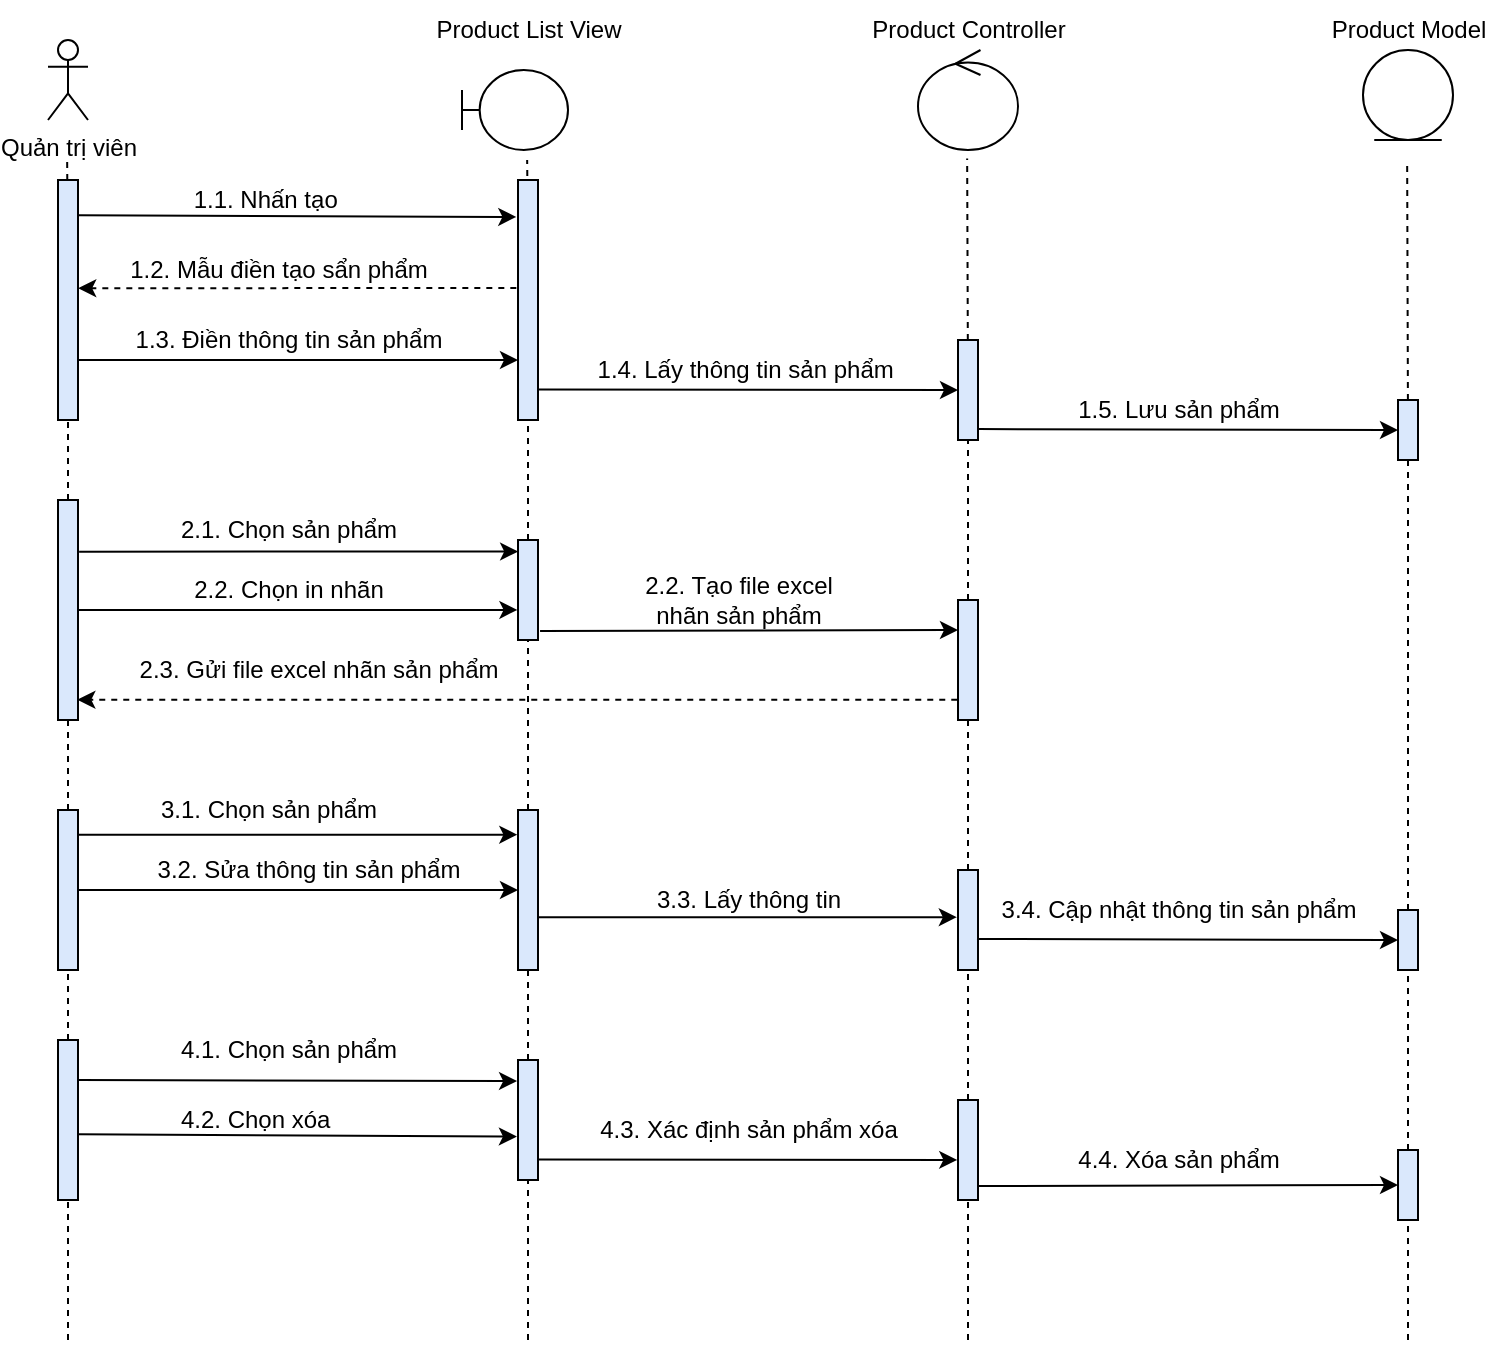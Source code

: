 <mxfile version="20.5.3" type="device"><diagram id="KfgxXv5icsf5Ew16Bws6" name="Trang-1"><mxGraphModel dx="1221" dy="644" grid="1" gridSize="10" guides="1" tooltips="1" connect="1" arrows="1" fold="1" page="1" pageScale="1" pageWidth="827" pageHeight="1169" math="0" shadow="0"><root><mxCell id="0"/><mxCell id="1" parent="0"/><mxCell id="RIBhqkLaFPJIemrYLtE8-1" value="" style="endArrow=none;dashed=1;html=1;rounded=0;startArrow=none;" parent="1" source="RIBhqkLaFPJIemrYLtE8-70" target="RIBhqkLaFPJIemrYLtE8-52" edge="1"><mxGeometry width="50" height="50" relative="1" as="geometry"><mxPoint x="439.58" y="600.693" as="sourcePoint"/><mxPoint x="439.58" y="210" as="targetPoint"/></mxGeometry></mxCell><mxCell id="RIBhqkLaFPJIemrYLtE8-2" value="Quản trị viên" style="shape=umlActor;verticalLabelPosition=bottom;verticalAlign=top;html=1;outlineConnect=0;" parent="1" vertex="1"><mxGeometry x="200" y="150" width="20" height="40" as="geometry"/></mxCell><mxCell id="RIBhqkLaFPJIemrYLtE8-3" value="" style="endArrow=none;dashed=1;html=1;rounded=0;startArrow=none;" parent="1" source="RIBhqkLaFPJIemrYLtE8-7" edge="1"><mxGeometry width="50" height="50" relative="1" as="geometry"><mxPoint x="209.58" y="600.693" as="sourcePoint"/><mxPoint x="209.58" y="210" as="targetPoint"/></mxGeometry></mxCell><mxCell id="RIBhqkLaFPJIemrYLtE8-4" value="" style="endArrow=none;dashed=1;html=1;rounded=0;startArrow=none;" parent="1" source="RIBhqkLaFPJIemrYLtE8-52" edge="1"><mxGeometry width="50" height="50" relative="1" as="geometry"><mxPoint x="439.58" y="600.693" as="sourcePoint"/><mxPoint x="439.58" y="210" as="targetPoint"/></mxGeometry></mxCell><mxCell id="RIBhqkLaFPJIemrYLtE8-5" value="" style="endArrow=none;dashed=1;html=1;rounded=0;startArrow=none;" parent="1" source="RIBhqkLaFPJIemrYLtE8-11" edge="1"><mxGeometry width="50" height="50" relative="1" as="geometry"><mxPoint x="659.58" y="600.003" as="sourcePoint"/><mxPoint x="659.58" y="209.31" as="targetPoint"/></mxGeometry></mxCell><mxCell id="RIBhqkLaFPJIemrYLtE8-6" value="" style="endArrow=none;dashed=1;html=1;rounded=0;startArrow=none;" parent="1" source="RIBhqkLaFPJIemrYLtE8-16" edge="1"><mxGeometry width="50" height="50" relative="1" as="geometry"><mxPoint x="879.58" y="600.693" as="sourcePoint"/><mxPoint x="879.58" y="210" as="targetPoint"/></mxGeometry></mxCell><mxCell id="RIBhqkLaFPJIemrYLtE8-7" value="" style="rounded=0;whiteSpace=wrap;html=1;fillColor=#DAE8FC;" parent="1" vertex="1"><mxGeometry x="205" y="220" width="10" height="120" as="geometry"/></mxCell><mxCell id="RIBhqkLaFPJIemrYLtE8-8" value="" style="endArrow=none;dashed=1;html=1;rounded=0;startArrow=none;entryX=0.5;entryY=1;entryDx=0;entryDy=0;" parent="1" source="RIBhqkLaFPJIemrYLtE8-68" target="RIBhqkLaFPJIemrYLtE8-7" edge="1"><mxGeometry width="50" height="50" relative="1" as="geometry"><mxPoint x="210" y="650" as="sourcePoint"/><mxPoint x="210" y="390" as="targetPoint"/></mxGeometry></mxCell><mxCell id="RIBhqkLaFPJIemrYLtE8-9" value="" style="endArrow=classic;html=1;rounded=0;entryX=-0.085;entryY=0.154;entryDx=0;entryDy=0;entryPerimeter=0;exitX=1.007;exitY=0.147;exitDx=0;exitDy=0;exitPerimeter=0;" parent="1" target="RIBhqkLaFPJIemrYLtE8-53" edge="1" source="RIBhqkLaFPJIemrYLtE8-7"><mxGeometry width="50" height="50" relative="1" as="geometry"><mxPoint x="220" y="238" as="sourcePoint"/><mxPoint x="430" y="238" as="targetPoint"/></mxGeometry></mxCell><mxCell id="RIBhqkLaFPJIemrYLtE8-10" value="1.1. Nhấn tạo&amp;nbsp;" style="text;html=1;align=center;verticalAlign=middle;resizable=0;points=[];autosize=1;strokeColor=none;fillColor=none;" parent="1" vertex="1"><mxGeometry x="260" y="215" width="100" height="30" as="geometry"/></mxCell><mxCell id="RIBhqkLaFPJIemrYLtE8-11" value="" style="rounded=0;whiteSpace=wrap;html=1;fillColor=#DAE8FC;" parent="1" vertex="1"><mxGeometry x="655" y="300" width="10" height="50" as="geometry"/></mxCell><mxCell id="RIBhqkLaFPJIemrYLtE8-12" value="" style="endArrow=none;dashed=1;html=1;rounded=0;startArrow=none;entryX=0.5;entryY=1;entryDx=0;entryDy=0;" parent="1" source="m-fB6N-yUe0HPL09H3do-1" target="RIBhqkLaFPJIemrYLtE8-11" edge="1"><mxGeometry width="50" height="50" relative="1" as="geometry"><mxPoint x="660" y="650" as="sourcePoint"/><mxPoint x="660" y="390" as="targetPoint"/></mxGeometry></mxCell><mxCell id="RIBhqkLaFPJIemrYLtE8-16" value="" style="rounded=0;whiteSpace=wrap;html=1;fillColor=#DAE8FC;" parent="1" vertex="1"><mxGeometry x="875" y="330" width="10" height="30" as="geometry"/></mxCell><mxCell id="RIBhqkLaFPJIemrYLtE8-17" value="" style="endArrow=none;dashed=1;html=1;rounded=0;startArrow=none;" parent="1" source="m-fB6N-yUe0HPL09H3do-21" target="RIBhqkLaFPJIemrYLtE8-16" edge="1"><mxGeometry width="50" height="50" relative="1" as="geometry"><mxPoint x="880" y="600" as="sourcePoint"/><mxPoint x="879.58" y="210" as="targetPoint"/></mxGeometry></mxCell><mxCell id="RIBhqkLaFPJIemrYLtE8-19" value="" style="shape=umlBoundary;whiteSpace=wrap;html=1;" parent="1" vertex="1"><mxGeometry x="407" y="165" width="53" height="40" as="geometry"/></mxCell><mxCell id="RIBhqkLaFPJIemrYLtE8-20" value="Product List View" style="text;html=1;align=center;verticalAlign=middle;resizable=0;points=[];autosize=1;strokeColor=none;fillColor=none;" parent="1" vertex="1"><mxGeometry x="380" y="130" width="120" height="30" as="geometry"/></mxCell><mxCell id="RIBhqkLaFPJIemrYLtE8-21" value="Product Controller" style="text;html=1;align=center;verticalAlign=middle;resizable=0;points=[];autosize=1;strokeColor=none;fillColor=none;" parent="1" vertex="1"><mxGeometry x="600" y="130" width="120" height="30" as="geometry"/></mxCell><mxCell id="RIBhqkLaFPJIemrYLtE8-22" value="" style="ellipse;shape=umlControl;whiteSpace=wrap;html=1;" parent="1" vertex="1"><mxGeometry x="635" y="155" width="50" height="50" as="geometry"/></mxCell><mxCell id="RIBhqkLaFPJIemrYLtE8-23" value="Product Model" style="text;html=1;align=center;verticalAlign=middle;resizable=0;points=[];autosize=1;strokeColor=none;fillColor=none;" parent="1" vertex="1"><mxGeometry x="830" y="130" width="100" height="30" as="geometry"/></mxCell><mxCell id="RIBhqkLaFPJIemrYLtE8-24" value="" style="ellipse;shape=umlEntity;whiteSpace=wrap;html=1;" parent="1" vertex="1"><mxGeometry x="857.5" y="155" width="45" height="45" as="geometry"/></mxCell><mxCell id="RIBhqkLaFPJIemrYLtE8-52" value="" style="rounded=0;whiteSpace=wrap;html=1;fillColor=#DAE8FC;" parent="1" vertex="1"><mxGeometry x="435" y="230" width="10" height="50" as="geometry"/></mxCell><mxCell id="RIBhqkLaFPJIemrYLtE8-53" value="" style="rounded=0;whiteSpace=wrap;html=1;fillColor=#DAE8FC;" parent="1" vertex="1"><mxGeometry x="435" y="220" width="10" height="120" as="geometry"/></mxCell><mxCell id="RIBhqkLaFPJIemrYLtE8-59" value="" style="endArrow=classic;html=1;rounded=0;dashed=1;exitX=-0.084;exitY=0.45;exitDx=0;exitDy=0;exitPerimeter=0;entryX=1.011;entryY=0.451;entryDx=0;entryDy=0;entryPerimeter=0;" parent="1" edge="1" target="RIBhqkLaFPJIemrYLtE8-7" source="RIBhqkLaFPJIemrYLtE8-53"><mxGeometry width="50" height="50" relative="1" as="geometry"><mxPoint x="430" y="273" as="sourcePoint"/><mxPoint x="220" y="273" as="targetPoint"/></mxGeometry></mxCell><mxCell id="RIBhqkLaFPJIemrYLtE8-60" value="1.2. Mẫu điền tạo sẩn phẩm" style="text;html=1;align=center;verticalAlign=middle;resizable=0;points=[];autosize=1;strokeColor=none;fillColor=none;fontSize=12;" parent="1" vertex="1"><mxGeometry x="230" y="250" width="170" height="30" as="geometry"/></mxCell><mxCell id="RIBhqkLaFPJIemrYLtE8-62" value="" style="endArrow=classic;html=1;rounded=0;fontSize=11;exitX=1;exitY=0.75;exitDx=0;exitDy=0;entryX=0;entryY=0.75;entryDx=0;entryDy=0;" parent="1" edge="1" target="RIBhqkLaFPJIemrYLtE8-53" source="RIBhqkLaFPJIemrYLtE8-7"><mxGeometry width="50" height="50" relative="1" as="geometry"><mxPoint x="220" y="305" as="sourcePoint"/><mxPoint x="430" y="305" as="targetPoint"/></mxGeometry></mxCell><mxCell id="RIBhqkLaFPJIemrYLtE8-63" value="1.3. Điền thông tin sản phẩm" style="text;html=1;align=center;verticalAlign=middle;resizable=0;points=[];autosize=1;strokeColor=none;fillColor=none;fontSize=12;" parent="1" vertex="1"><mxGeometry x="230" y="285" width="180" height="30" as="geometry"/></mxCell><mxCell id="RIBhqkLaFPJIemrYLtE8-64" value="" style="endArrow=classic;html=1;rounded=0;fontSize=12;exitX=1.033;exitY=0.873;exitDx=0;exitDy=0;exitPerimeter=0;entryX=0;entryY=0.5;entryDx=0;entryDy=0;" parent="1" edge="1" target="RIBhqkLaFPJIemrYLtE8-11" source="RIBhqkLaFPJIemrYLtE8-53"><mxGeometry width="50" height="50" relative="1" as="geometry"><mxPoint x="450" y="310" as="sourcePoint"/><mxPoint x="650" y="310" as="targetPoint"/></mxGeometry></mxCell><mxCell id="RIBhqkLaFPJIemrYLtE8-65" value="1.4. Lấy thông tin sản phẩm&amp;nbsp;" style="text;html=1;align=center;verticalAlign=middle;resizable=0;points=[];autosize=1;strokeColor=none;fillColor=none;fontSize=12;" parent="1" vertex="1"><mxGeometry x="465" y="300" width="170" height="30" as="geometry"/></mxCell><mxCell id="RIBhqkLaFPJIemrYLtE8-66" value="" style="endArrow=classic;html=1;rounded=0;fontSize=12;exitX=1.042;exitY=0.891;exitDx=0;exitDy=0;entryX=0;entryY=0.5;entryDx=0;entryDy=0;exitPerimeter=0;" parent="1" target="RIBhqkLaFPJIemrYLtE8-16" edge="1" source="RIBhqkLaFPJIemrYLtE8-11"><mxGeometry width="50" height="50" relative="1" as="geometry"><mxPoint x="670" y="310" as="sourcePoint"/><mxPoint x="850" y="340" as="targetPoint"/></mxGeometry></mxCell><mxCell id="RIBhqkLaFPJIemrYLtE8-67" value="1.5. Lưu sản phẩm" style="text;html=1;align=center;verticalAlign=middle;resizable=0;points=[];autosize=1;strokeColor=none;fillColor=none;fontSize=12;" parent="1" vertex="1"><mxGeometry x="705" y="320" width="120" height="30" as="geometry"/></mxCell><mxCell id="RIBhqkLaFPJIemrYLtE8-68" value="" style="rounded=0;whiteSpace=wrap;html=1;fillColor=#DAE8FC;" parent="1" vertex="1"><mxGeometry x="205" y="380" width="10" height="110" as="geometry"/></mxCell><mxCell id="RIBhqkLaFPJIemrYLtE8-69" value="" style="endArrow=none;dashed=1;html=1;rounded=0;startArrow=none;" parent="1" source="m-fB6N-yUe0HPL09H3do-8" target="RIBhqkLaFPJIemrYLtE8-68" edge="1"><mxGeometry width="50" height="50" relative="1" as="geometry"><mxPoint x="210" y="650" as="sourcePoint"/><mxPoint x="210" y="390" as="targetPoint"/></mxGeometry></mxCell><mxCell id="RIBhqkLaFPJIemrYLtE8-70" value="" style="rounded=0;whiteSpace=wrap;html=1;fillColor=#DAE8FC;" parent="1" vertex="1"><mxGeometry x="435" y="400" width="10" height="50" as="geometry"/></mxCell><mxCell id="RIBhqkLaFPJIemrYLtE8-71" value="" style="endArrow=none;dashed=1;html=1;rounded=0;startArrow=none;" parent="1" source="m-fB6N-yUe0HPL09H3do-10" target="RIBhqkLaFPJIemrYLtE8-70" edge="1"><mxGeometry width="50" height="50" relative="1" as="geometry"><mxPoint x="439.58" y="650.693" as="sourcePoint"/><mxPoint x="439.97" y="330" as="targetPoint"/></mxGeometry></mxCell><mxCell id="RIBhqkLaFPJIemrYLtE8-72" value="" style="endArrow=classic;html=1;rounded=0;fontSize=12;entryX=0.007;entryY=0.115;entryDx=0;entryDy=0;exitX=1.056;exitY=0.235;exitDx=0;exitDy=0;exitPerimeter=0;entryPerimeter=0;" parent="1" edge="1" target="RIBhqkLaFPJIemrYLtE8-70" source="RIBhqkLaFPJIemrYLtE8-68"><mxGeometry width="50" height="50" relative="1" as="geometry"><mxPoint x="220" y="415" as="sourcePoint"/><mxPoint x="430" y="415" as="targetPoint"/></mxGeometry></mxCell><mxCell id="RIBhqkLaFPJIemrYLtE8-73" value="2.1. Chọn sản phẩm" style="text;html=1;align=center;verticalAlign=middle;resizable=0;points=[];autosize=1;strokeColor=none;fillColor=none;fontSize=12;" parent="1" vertex="1"><mxGeometry x="255" y="380" width="130" height="30" as="geometry"/></mxCell><mxCell id="m-fB6N-yUe0HPL09H3do-1" value="" style="rounded=0;whiteSpace=wrap;html=1;fillColor=#DAE8FC;" parent="1" vertex="1"><mxGeometry x="655" y="430" width="10" height="60" as="geometry"/></mxCell><mxCell id="m-fB6N-yUe0HPL09H3do-2" value="" style="endArrow=none;dashed=1;html=1;rounded=0;startArrow=none;" parent="1" source="m-fB6N-yUe0HPL09H3do-17" target="m-fB6N-yUe0HPL09H3do-1" edge="1"><mxGeometry width="50" height="50" relative="1" as="geometry"><mxPoint x="660" y="650" as="sourcePoint"/><mxPoint x="660" y="390" as="targetPoint"/></mxGeometry></mxCell><mxCell id="m-fB6N-yUe0HPL09H3do-3" value="" style="endArrow=classic;html=1;rounded=0;exitX=1.103;exitY=0.909;exitDx=0;exitDy=0;exitPerimeter=0;entryX=0;entryY=0.25;entryDx=0;entryDy=0;" parent="1" source="RIBhqkLaFPJIemrYLtE8-70" edge="1" target="m-fB6N-yUe0HPL09H3do-1"><mxGeometry width="50" height="50" relative="1" as="geometry"><mxPoint x="450" y="416" as="sourcePoint"/><mxPoint x="650" y="446" as="targetPoint"/><Array as="points"/></mxGeometry></mxCell><mxCell id="m-fB6N-yUe0HPL09H3do-4" value="2.2. Tạo file excel &lt;br&gt;nhãn sản phẩm" style="text;html=1;align=center;verticalAlign=middle;resizable=0;points=[];autosize=1;strokeColor=none;fillColor=none;" parent="1" vertex="1"><mxGeometry x="485" y="410" width="120" height="40" as="geometry"/></mxCell><mxCell id="m-fB6N-yUe0HPL09H3do-6" value="" style="endArrow=classic;html=1;rounded=0;dashed=1;exitX=-0.037;exitY=0.832;exitDx=0;exitDy=0;exitPerimeter=0;entryX=0.967;entryY=0.908;entryDx=0;entryDy=0;entryPerimeter=0;" parent="1" source="m-fB6N-yUe0HPL09H3do-1" edge="1" target="RIBhqkLaFPJIemrYLtE8-68"><mxGeometry width="50" height="50" relative="1" as="geometry"><mxPoint x="650" y="470" as="sourcePoint"/><mxPoint x="220" y="480" as="targetPoint"/><Array as="points"/></mxGeometry></mxCell><mxCell id="m-fB6N-yUe0HPL09H3do-7" value="2.3. Gửi file excel nhãn sản phẩm" style="text;html=1;align=center;verticalAlign=middle;resizable=0;points=[];autosize=1;strokeColor=none;fillColor=none;" parent="1" vertex="1"><mxGeometry x="235" y="450" width="200" height="30" as="geometry"/></mxCell><mxCell id="m-fB6N-yUe0HPL09H3do-8" value="" style="rounded=0;whiteSpace=wrap;html=1;fillColor=#DAE8FC;" parent="1" vertex="1"><mxGeometry x="205" y="535" width="10" height="80" as="geometry"/></mxCell><mxCell id="m-fB6N-yUe0HPL09H3do-9" value="" style="endArrow=none;dashed=1;html=1;rounded=0;startArrow=none;" parent="1" target="m-fB6N-yUe0HPL09H3do-8" edge="1"><mxGeometry width="50" height="50" relative="1" as="geometry"><mxPoint x="210" y="800" as="sourcePoint"/><mxPoint x="210" y="490.0" as="targetPoint"/></mxGeometry></mxCell><mxCell id="m-fB6N-yUe0HPL09H3do-10" value="" style="rounded=0;whiteSpace=wrap;html=1;fillColor=#DAE8FC;" parent="1" vertex="1"><mxGeometry x="435" y="535" width="10" height="80" as="geometry"/></mxCell><mxCell id="m-fB6N-yUe0HPL09H3do-11" value="" style="endArrow=none;dashed=1;html=1;rounded=0;startArrow=none;" parent="1" source="m-fB6N-yUe0HPL09H3do-30" target="m-fB6N-yUe0HPL09H3do-10" edge="1"><mxGeometry width="50" height="50" relative="1" as="geometry"><mxPoint x="440" y="770" as="sourcePoint"/><mxPoint x="439.982" y="430.0" as="targetPoint"/></mxGeometry></mxCell><mxCell id="m-fB6N-yUe0HPL09H3do-12" value="" style="endArrow=classic;html=1;rounded=0;exitX=1.019;exitY=0.154;exitDx=0;exitDy=0;exitPerimeter=0;entryX=-0.034;entryY=0.154;entryDx=0;entryDy=0;entryPerimeter=0;" parent="1" source="m-fB6N-yUe0HPL09H3do-8" target="m-fB6N-yUe0HPL09H3do-10" edge="1"><mxGeometry width="50" height="50" relative="1" as="geometry"><mxPoint x="400" y="605" as="sourcePoint"/><mxPoint x="430" y="545" as="targetPoint"/></mxGeometry></mxCell><mxCell id="m-fB6N-yUe0HPL09H3do-13" value="3.1. Chọn sản phẩm" style="text;html=1;align=center;verticalAlign=middle;resizable=0;points=[];autosize=1;strokeColor=none;fillColor=none;" parent="1" vertex="1"><mxGeometry x="245" y="520" width="130" height="30" as="geometry"/></mxCell><mxCell id="m-fB6N-yUe0HPL09H3do-15" value="" style="endArrow=classic;html=1;rounded=0;exitX=1;exitY=0.5;exitDx=0;exitDy=0;entryX=0;entryY=0.5;entryDx=0;entryDy=0;" parent="1" source="m-fB6N-yUe0HPL09H3do-8" target="m-fB6N-yUe0HPL09H3do-10" edge="1"><mxGeometry width="50" height="50" relative="1" as="geometry"><mxPoint x="420" y="595" as="sourcePoint"/><mxPoint x="470" y="545" as="targetPoint"/></mxGeometry></mxCell><mxCell id="m-fB6N-yUe0HPL09H3do-16" value="3.2. Sửa thông tin sản phẩm" style="text;html=1;align=center;verticalAlign=middle;resizable=0;points=[];autosize=1;strokeColor=none;fillColor=none;" parent="1" vertex="1"><mxGeometry x="245" y="550" width="170" height="30" as="geometry"/></mxCell><mxCell id="m-fB6N-yUe0HPL09H3do-17" value="" style="rounded=0;whiteSpace=wrap;html=1;fillColor=#DAE8FC;" parent="1" vertex="1"><mxGeometry x="655" y="565" width="10" height="50" as="geometry"/></mxCell><mxCell id="m-fB6N-yUe0HPL09H3do-18" value="" style="endArrow=none;dashed=1;html=1;rounded=0;startArrow=none;" parent="1" target="m-fB6N-yUe0HPL09H3do-17" edge="1" source="m-fB6N-yUe0HPL09H3do-36"><mxGeometry width="50" height="50" relative="1" as="geometry"><mxPoint x="660" y="770" as="sourcePoint"/><mxPoint x="660" y="480" as="targetPoint"/></mxGeometry></mxCell><mxCell id="m-fB6N-yUe0HPL09H3do-19" value="" style="endArrow=classic;html=1;rounded=0;exitX=1.011;exitY=0.671;exitDx=0;exitDy=0;exitPerimeter=0;entryX=-0.058;entryY=0.472;entryDx=0;entryDy=0;entryPerimeter=0;" parent="1" edge="1" target="m-fB6N-yUe0HPL09H3do-17" source="m-fB6N-yUe0HPL09H3do-10"><mxGeometry width="50" height="50" relative="1" as="geometry"><mxPoint x="450" y="585" as="sourcePoint"/><mxPoint x="650" y="585" as="targetPoint"/></mxGeometry></mxCell><mxCell id="m-fB6N-yUe0HPL09H3do-20" value="3.3. Lấy thông tin" style="text;html=1;align=center;verticalAlign=middle;resizable=0;points=[];autosize=1;strokeColor=none;fillColor=none;" parent="1" vertex="1"><mxGeometry x="490" y="565" width="120" height="30" as="geometry"/></mxCell><mxCell id="m-fB6N-yUe0HPL09H3do-21" value="" style="rounded=0;whiteSpace=wrap;html=1;fillColor=#DAE8FC;" parent="1" vertex="1"><mxGeometry x="875" y="585" width="10" height="30" as="geometry"/></mxCell><mxCell id="m-fB6N-yUe0HPL09H3do-22" value="" style="endArrow=none;dashed=1;html=1;rounded=0;startArrow=none;entryX=0.5;entryY=1;entryDx=0;entryDy=0;" parent="1" source="m-fB6N-yUe0HPL09H3do-39" target="m-fB6N-yUe0HPL09H3do-21" edge="1"><mxGeometry width="50" height="50" relative="1" as="geometry"><mxPoint x="880" y="800" as="sourcePoint"/><mxPoint x="880" y="630" as="targetPoint"/></mxGeometry></mxCell><mxCell id="m-fB6N-yUe0HPL09H3do-23" value="" style="endArrow=classic;html=1;rounded=0;exitX=0.949;exitY=0.69;exitDx=0;exitDy=0;entryX=0;entryY=0.5;entryDx=0;entryDy=0;exitPerimeter=0;" parent="1" source="m-fB6N-yUe0HPL09H3do-17" target="m-fB6N-yUe0HPL09H3do-21" edge="1"><mxGeometry width="50" height="50" relative="1" as="geometry"><mxPoint x="510" y="495" as="sourcePoint"/><mxPoint x="560" y="445" as="targetPoint"/></mxGeometry></mxCell><mxCell id="m-fB6N-yUe0HPL09H3do-24" value="3.4. Cập nhật thông tin sản phẩm" style="text;html=1;align=center;verticalAlign=middle;resizable=0;points=[];autosize=1;strokeColor=none;fillColor=none;" parent="1" vertex="1"><mxGeometry x="665" y="570" width="200" height="30" as="geometry"/></mxCell><mxCell id="m-fB6N-yUe0HPL09H3do-25" value="" style="endArrow=classic;html=1;rounded=0;entryX=-0.028;entryY=0.699;entryDx=0;entryDy=0;entryPerimeter=0;exitX=1;exitY=0.5;exitDx=0;exitDy=0;" parent="1" source="RIBhqkLaFPJIemrYLtE8-68" target="RIBhqkLaFPJIemrYLtE8-70" edge="1"><mxGeometry width="50" height="50" relative="1" as="geometry"><mxPoint x="220" y="430" as="sourcePoint"/><mxPoint x="265" y="390" as="targetPoint"/></mxGeometry></mxCell><mxCell id="m-fB6N-yUe0HPL09H3do-26" value="2.2. Chọn in nhãn" style="text;html=1;align=center;verticalAlign=middle;resizable=0;points=[];autosize=1;strokeColor=none;fillColor=none;" parent="1" vertex="1"><mxGeometry x="260" y="410" width="120" height="30" as="geometry"/></mxCell><mxCell id="m-fB6N-yUe0HPL09H3do-28" value="" style="rounded=0;whiteSpace=wrap;html=1;fillColor=#DAE8FC;" parent="1" vertex="1"><mxGeometry x="205" y="650" width="10" height="80" as="geometry"/></mxCell><mxCell id="m-fB6N-yUe0HPL09H3do-29" value="" style="endArrow=classic;html=1;rounded=0;exitX=1;exitY=0.25;exitDx=0;exitDy=0;entryX=-0.047;entryY=0.176;entryDx=0;entryDy=0;entryPerimeter=0;" parent="1" source="m-fB6N-yUe0HPL09H3do-28" target="m-fB6N-yUe0HPL09H3do-30" edge="1"><mxGeometry width="50" height="50" relative="1" as="geometry"><mxPoint x="410" y="630" as="sourcePoint"/><mxPoint x="430" y="670" as="targetPoint"/></mxGeometry></mxCell><mxCell id="m-fB6N-yUe0HPL09H3do-30" value="" style="rounded=0;whiteSpace=wrap;html=1;fillColor=#DAE8FC;" parent="1" vertex="1"><mxGeometry x="435" y="660" width="10" height="60" as="geometry"/></mxCell><mxCell id="m-fB6N-yUe0HPL09H3do-31" value="" style="endArrow=none;dashed=1;html=1;rounded=0;" parent="1" target="m-fB6N-yUe0HPL09H3do-30" edge="1"><mxGeometry width="50" height="50" relative="1" as="geometry"><mxPoint x="440" y="800" as="sourcePoint"/><mxPoint x="440" y="630.0" as="targetPoint"/></mxGeometry></mxCell><mxCell id="m-fB6N-yUe0HPL09H3do-33" value="4.1. Chọn sản phẩm" style="text;html=1;align=center;verticalAlign=middle;resizable=0;points=[];autosize=1;strokeColor=none;fillColor=none;" parent="1" vertex="1"><mxGeometry x="255" y="640" width="130" height="30" as="geometry"/></mxCell><mxCell id="m-fB6N-yUe0HPL09H3do-34" value="" style="endArrow=classic;html=1;rounded=0;entryX=-0.054;entryY=0.638;entryDx=0;entryDy=0;exitX=1.015;exitY=0.589;exitDx=0;exitDy=0;exitPerimeter=0;entryPerimeter=0;" parent="1" target="m-fB6N-yUe0HPL09H3do-30" edge="1" source="m-fB6N-yUe0HPL09H3do-28"><mxGeometry width="50" height="50" relative="1" as="geometry"><mxPoint x="220" y="697" as="sourcePoint"/><mxPoint x="460" y="580" as="targetPoint"/></mxGeometry></mxCell><mxCell id="m-fB6N-yUe0HPL09H3do-35" value="4.2. Chọn xóa&amp;nbsp;" style="text;html=1;align=center;verticalAlign=middle;resizable=0;points=[];autosize=1;strokeColor=none;fillColor=none;" parent="1" vertex="1"><mxGeometry x="255" y="675" width="100" height="30" as="geometry"/></mxCell><mxCell id="m-fB6N-yUe0HPL09H3do-37" value="" style="endArrow=classic;html=1;rounded=0;exitX=0.975;exitY=0.829;exitDx=0;exitDy=0;exitPerimeter=0;entryX=-0.036;entryY=0.599;entryDx=0;entryDy=0;entryPerimeter=0;" parent="1" source="m-fB6N-yUe0HPL09H3do-30" target="m-fB6N-yUe0HPL09H3do-36" edge="1"><mxGeometry width="50" height="50" relative="1" as="geometry"><mxPoint x="550" y="650" as="sourcePoint"/><mxPoint x="600" y="600" as="targetPoint"/></mxGeometry></mxCell><mxCell id="m-fB6N-yUe0HPL09H3do-38" value="4.3. Xác định sản phẩm xóa" style="text;html=1;align=center;verticalAlign=middle;resizable=0;points=[];autosize=1;strokeColor=none;fillColor=none;" parent="1" vertex="1"><mxGeometry x="465" y="680" width="170" height="30" as="geometry"/></mxCell><mxCell id="m-fB6N-yUe0HPL09H3do-39" value="" style="rounded=0;whiteSpace=wrap;html=1;fillColor=#DAE8FC;" parent="1" vertex="1"><mxGeometry x="875" y="705" width="10" height="35" as="geometry"/></mxCell><mxCell id="m-fB6N-yUe0HPL09H3do-40" value="" style="endArrow=none;dashed=1;html=1;rounded=0;startArrow=none;" parent="1" target="m-fB6N-yUe0HPL09H3do-39" edge="1"><mxGeometry width="50" height="50" relative="1" as="geometry"><mxPoint x="880" y="800" as="sourcePoint"/><mxPoint x="880" y="620.0" as="targetPoint"/></mxGeometry></mxCell><mxCell id="m-fB6N-yUe0HPL09H3do-41" value="" style="endArrow=classic;html=1;rounded=0;exitX=0.985;exitY=0.86;exitDx=0;exitDy=0;exitPerimeter=0;entryX=0;entryY=0.5;entryDx=0;entryDy=0;" parent="1" source="m-fB6N-yUe0HPL09H3do-36" target="m-fB6N-yUe0HPL09H3do-39" edge="1"><mxGeometry width="50" height="50" relative="1" as="geometry"><mxPoint x="550" y="650" as="sourcePoint"/><mxPoint x="600" y="600" as="targetPoint"/></mxGeometry></mxCell><mxCell id="m-fB6N-yUe0HPL09H3do-42" value="4.4. Xóa sản phẩm" style="text;html=1;align=center;verticalAlign=middle;resizable=0;points=[];autosize=1;strokeColor=none;fillColor=none;" parent="1" vertex="1"><mxGeometry x="705" y="695" width="120" height="30" as="geometry"/></mxCell><mxCell id="m-fB6N-yUe0HPL09H3do-36" value="" style="rounded=0;whiteSpace=wrap;html=1;fillColor=#DAE8FC;" parent="1" vertex="1"><mxGeometry x="655" y="680" width="10" height="50" as="geometry"/></mxCell><mxCell id="3jt1gm0yYhClqp9mH1NV-4" value="" style="endArrow=none;dashed=1;html=1;rounded=0;startArrow=none;" edge="1" parent="1" target="m-fB6N-yUe0HPL09H3do-36"><mxGeometry width="50" height="50" relative="1" as="geometry"><mxPoint x="660" y="800" as="sourcePoint"/><mxPoint x="660" y="630" as="targetPoint"/></mxGeometry></mxCell></root></mxGraphModel></diagram></mxfile>